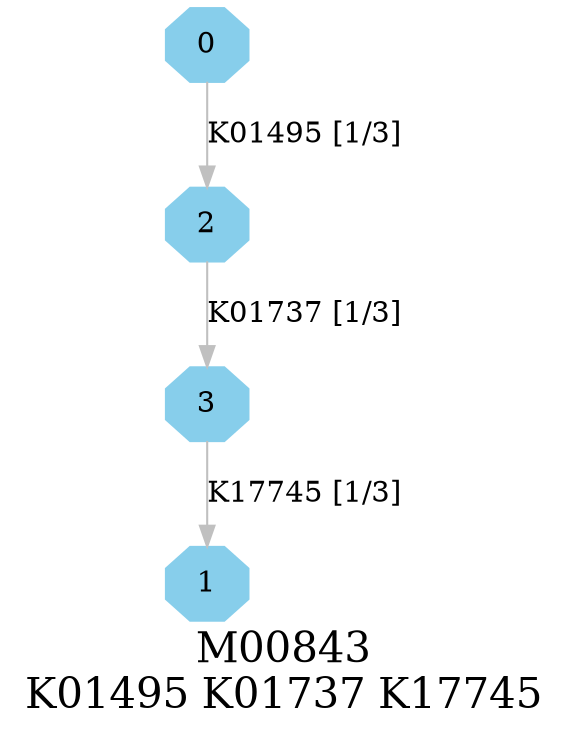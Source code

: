 digraph G {
graph [label="M00843
K01495 K01737 K17745",fontsize=20];
node [shape=box,style=filled];
edge [len=3,color=grey];
{node [width=.3,height=.3,shape=octagon,style=filled,color=skyblue] 0 1 2 3 }
0 -> 2 [label="K01495 [1/3]"];
2 -> 3 [label="K01737 [1/3]"];
3 -> 1 [label="K17745 [1/3]"];
}